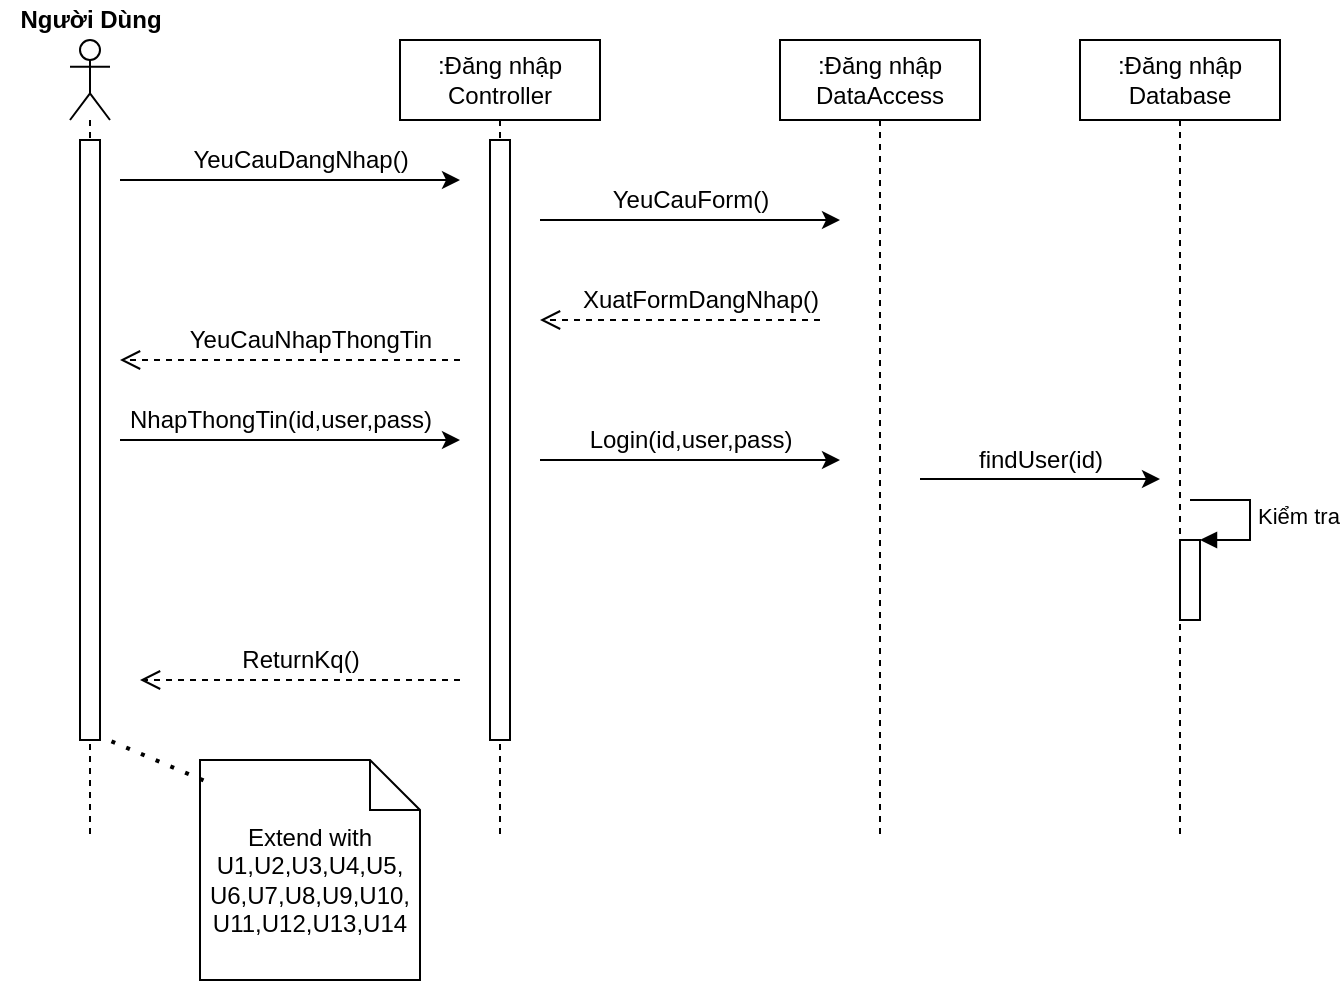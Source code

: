<mxfile version="15.9.4" type="github">
  <diagram id="W_0u3TCXlt2y3ElXl8L4" name="Page-1">
    <mxGraphModel dx="2105" dy="547" grid="1" gridSize="10" guides="1" tooltips="1" connect="1" arrows="1" fold="1" page="1" pageScale="1" pageWidth="827" pageHeight="1169" math="0" shadow="0">
      <root>
        <mxCell id="0" />
        <mxCell id="1" parent="0" />
        <mxCell id="emeGWKnOM9Sui3QthaXl-1" value="" style="shape=umlLifeline;participant=umlActor;perimeter=lifelinePerimeter;whiteSpace=wrap;html=1;container=1;collapsible=0;recursiveResize=0;verticalAlign=top;spacingTop=36;outlineConnect=0;" parent="1" vertex="1">
          <mxGeometry x="25" y="40" width="20" height="400" as="geometry" />
        </mxCell>
        <mxCell id="emeGWKnOM9Sui3QthaXl-7" value="" style="html=1;points=[];perimeter=orthogonalPerimeter;" parent="emeGWKnOM9Sui3QthaXl-1" vertex="1">
          <mxGeometry x="5" y="50" width="10" height="300" as="geometry" />
        </mxCell>
        <mxCell id="emeGWKnOM9Sui3QthaXl-2" value="&lt;b&gt;Người Dùng&lt;/b&gt;" style="text;html=1;align=center;verticalAlign=middle;resizable=0;points=[];autosize=1;strokeColor=none;fillColor=none;" parent="1" vertex="1">
          <mxGeometry x="-10" y="20" width="90" height="20" as="geometry" />
        </mxCell>
        <mxCell id="emeGWKnOM9Sui3QthaXl-3" value=":Đăng nhập&lt;br&gt;Controller" style="shape=umlLifeline;perimeter=lifelinePerimeter;whiteSpace=wrap;html=1;container=1;collapsible=0;recursiveResize=0;outlineConnect=0;" parent="1" vertex="1">
          <mxGeometry x="190" y="40" width="100" height="400" as="geometry" />
        </mxCell>
        <mxCell id="emeGWKnOM9Sui3QthaXl-8" value="" style="html=1;points=[];perimeter=orthogonalPerimeter;" parent="emeGWKnOM9Sui3QthaXl-3" vertex="1">
          <mxGeometry x="45" y="50" width="10" height="300" as="geometry" />
        </mxCell>
        <mxCell id="emeGWKnOM9Sui3QthaXl-4" value=":Đăng nhập&lt;br&gt;DataAccess" style="shape=umlLifeline;perimeter=lifelinePerimeter;whiteSpace=wrap;html=1;container=1;collapsible=0;recursiveResize=0;outlineConnect=0;" parent="1" vertex="1">
          <mxGeometry x="380" y="40" width="100" height="400" as="geometry" />
        </mxCell>
        <mxCell id="emeGWKnOM9Sui3QthaXl-5" value=":Đăng nhập&lt;br&gt;Database" style="shape=umlLifeline;perimeter=lifelinePerimeter;whiteSpace=wrap;html=1;container=1;collapsible=0;recursiveResize=0;outlineConnect=0;" parent="1" vertex="1">
          <mxGeometry x="530" y="40" width="100" height="400" as="geometry" />
        </mxCell>
        <mxCell id="emeGWKnOM9Sui3QthaXl-15" value="" style="html=1;points=[];perimeter=orthogonalPerimeter;" parent="emeGWKnOM9Sui3QthaXl-5" vertex="1">
          <mxGeometry x="50" y="250" width="10" height="40" as="geometry" />
        </mxCell>
        <mxCell id="emeGWKnOM9Sui3QthaXl-16" value="Kiểm tra" style="edgeStyle=orthogonalEdgeStyle;html=1;align=left;spacingLeft=2;endArrow=block;rounded=0;entryX=1;entryY=0;" parent="emeGWKnOM9Sui3QthaXl-5" target="emeGWKnOM9Sui3QthaXl-15" edge="1">
          <mxGeometry relative="1" as="geometry">
            <mxPoint x="55" y="230" as="sourcePoint" />
            <Array as="points">
              <mxPoint x="85" y="230" />
            </Array>
          </mxGeometry>
        </mxCell>
        <mxCell id="emeGWKnOM9Sui3QthaXl-6" value="" style="endArrow=classic;html=1;rounded=0;" parent="1" edge="1">
          <mxGeometry width="50" height="50" relative="1" as="geometry">
            <mxPoint x="50" y="110" as="sourcePoint" />
            <mxPoint x="220" y="110" as="targetPoint" />
          </mxGeometry>
        </mxCell>
        <mxCell id="emeGWKnOM9Sui3QthaXl-9" value="" style="endArrow=classic;html=1;rounded=0;" parent="1" edge="1">
          <mxGeometry width="50" height="50" relative="1" as="geometry">
            <mxPoint x="260" y="130" as="sourcePoint" />
            <mxPoint x="410" y="130" as="targetPoint" />
          </mxGeometry>
        </mxCell>
        <mxCell id="emeGWKnOM9Sui3QthaXl-10" value="" style="html=1;verticalAlign=bottom;endArrow=open;dashed=1;endSize=8;rounded=0;" parent="1" edge="1">
          <mxGeometry relative="1" as="geometry">
            <mxPoint x="400" y="180" as="sourcePoint" />
            <mxPoint x="260" y="180" as="targetPoint" />
          </mxGeometry>
        </mxCell>
        <mxCell id="emeGWKnOM9Sui3QthaXl-11" value="" style="html=1;verticalAlign=bottom;endArrow=open;dashed=1;endSize=8;rounded=0;" parent="1" edge="1">
          <mxGeometry relative="1" as="geometry">
            <mxPoint x="220" y="200" as="sourcePoint" />
            <mxPoint x="50" y="200" as="targetPoint" />
          </mxGeometry>
        </mxCell>
        <mxCell id="emeGWKnOM9Sui3QthaXl-12" value="" style="endArrow=classic;html=1;rounded=0;" parent="1" edge="1">
          <mxGeometry width="50" height="50" relative="1" as="geometry">
            <mxPoint x="50" y="240" as="sourcePoint" />
            <mxPoint x="220" y="240" as="targetPoint" />
          </mxGeometry>
        </mxCell>
        <mxCell id="emeGWKnOM9Sui3QthaXl-13" value="" style="endArrow=classic;html=1;rounded=0;" parent="1" edge="1">
          <mxGeometry width="50" height="50" relative="1" as="geometry">
            <mxPoint x="260" y="250" as="sourcePoint" />
            <mxPoint x="410" y="250" as="targetPoint" />
          </mxGeometry>
        </mxCell>
        <mxCell id="emeGWKnOM9Sui3QthaXl-14" value="" style="endArrow=classic;html=1;rounded=0;" parent="1" edge="1">
          <mxGeometry width="50" height="50" relative="1" as="geometry">
            <mxPoint x="450" y="259.5" as="sourcePoint" />
            <mxPoint x="570" y="259.5" as="targetPoint" />
          </mxGeometry>
        </mxCell>
        <mxCell id="emeGWKnOM9Sui3QthaXl-20" value="YeuCauDangNhap()" style="text;html=1;align=center;verticalAlign=middle;resizable=0;points=[];autosize=1;strokeColor=none;fillColor=none;" parent="1" vertex="1">
          <mxGeometry x="80" y="90" width="120" height="20" as="geometry" />
        </mxCell>
        <mxCell id="emeGWKnOM9Sui3QthaXl-21" value="YeuCauForm()" style="text;html=1;align=center;verticalAlign=middle;resizable=0;points=[];autosize=1;strokeColor=none;fillColor=none;" parent="1" vertex="1">
          <mxGeometry x="290" y="110" width="90" height="20" as="geometry" />
        </mxCell>
        <mxCell id="emeGWKnOM9Sui3QthaXl-22" value="XuatFormDangNhap()" style="text;html=1;align=center;verticalAlign=middle;resizable=0;points=[];autosize=1;strokeColor=none;fillColor=none;" parent="1" vertex="1">
          <mxGeometry x="275" y="160" width="130" height="20" as="geometry" />
        </mxCell>
        <mxCell id="emeGWKnOM9Sui3QthaXl-23" value="YeuCauNhapThongTin" style="text;html=1;align=center;verticalAlign=middle;resizable=0;points=[];autosize=1;strokeColor=none;fillColor=none;" parent="1" vertex="1">
          <mxGeometry x="75" y="180" width="140" height="20" as="geometry" />
        </mxCell>
        <mxCell id="emeGWKnOM9Sui3QthaXl-25" value="NhapThongTin(id,user,pass)" style="text;html=1;align=center;verticalAlign=middle;resizable=0;points=[];autosize=1;strokeColor=none;fillColor=none;" parent="1" vertex="1">
          <mxGeometry x="45" y="220" width="170" height="20" as="geometry" />
        </mxCell>
        <mxCell id="emeGWKnOM9Sui3QthaXl-29" value="Login(id,user,pass)" style="text;html=1;align=center;verticalAlign=middle;resizable=0;points=[];autosize=1;strokeColor=none;fillColor=none;" parent="1" vertex="1">
          <mxGeometry x="275" y="230" width="120" height="20" as="geometry" />
        </mxCell>
        <mxCell id="emeGWKnOM9Sui3QthaXl-30" value="findUser(id)" style="text;html=1;align=center;verticalAlign=middle;resizable=0;points=[];autosize=1;strokeColor=none;fillColor=none;" parent="1" vertex="1">
          <mxGeometry x="470" y="240" width="80" height="20" as="geometry" />
        </mxCell>
        <mxCell id="emeGWKnOM9Sui3QthaXl-19" value="" style="html=1;verticalAlign=bottom;endArrow=open;dashed=1;endSize=8;rounded=0;" parent="1" edge="1">
          <mxGeometry relative="1" as="geometry">
            <mxPoint x="220" y="360" as="sourcePoint" />
            <mxPoint x="60" y="360" as="targetPoint" />
          </mxGeometry>
        </mxCell>
        <mxCell id="emeGWKnOM9Sui3QthaXl-33" value="ReturnKq()" style="text;html=1;align=center;verticalAlign=middle;resizable=0;points=[];autosize=1;strokeColor=none;fillColor=none;" parent="1" vertex="1">
          <mxGeometry x="105" y="340" width="70" height="20" as="geometry" />
        </mxCell>
        <mxCell id="emeGWKnOM9Sui3QthaXl-36" value="Extend with U1,U2,U3,U4,U5,&lt;br&gt;U6,U7,U8,U9,U10,&lt;br&gt;U11,U12,U13,U14" style="shape=note2;boundedLbl=1;whiteSpace=wrap;html=1;size=25;verticalAlign=top;align=center;" parent="1" vertex="1">
          <mxGeometry x="90" y="400" width="110" height="110" as="geometry" />
        </mxCell>
        <mxCell id="emeGWKnOM9Sui3QthaXl-38" value="" style="endArrow=none;dashed=1;html=1;dashPattern=1 3;strokeWidth=2;rounded=0;entryX=1.06;entryY=0.995;entryDx=0;entryDy=0;entryPerimeter=0;exitX=0.016;exitY=0.093;exitDx=0;exitDy=0;exitPerimeter=0;" parent="1" source="emeGWKnOM9Sui3QthaXl-36" target="emeGWKnOM9Sui3QthaXl-7" edge="1">
          <mxGeometry width="50" height="50" relative="1" as="geometry">
            <mxPoint x="50" y="480" as="sourcePoint" />
            <mxPoint x="100" y="430" as="targetPoint" />
          </mxGeometry>
        </mxCell>
      </root>
    </mxGraphModel>
  </diagram>
</mxfile>

